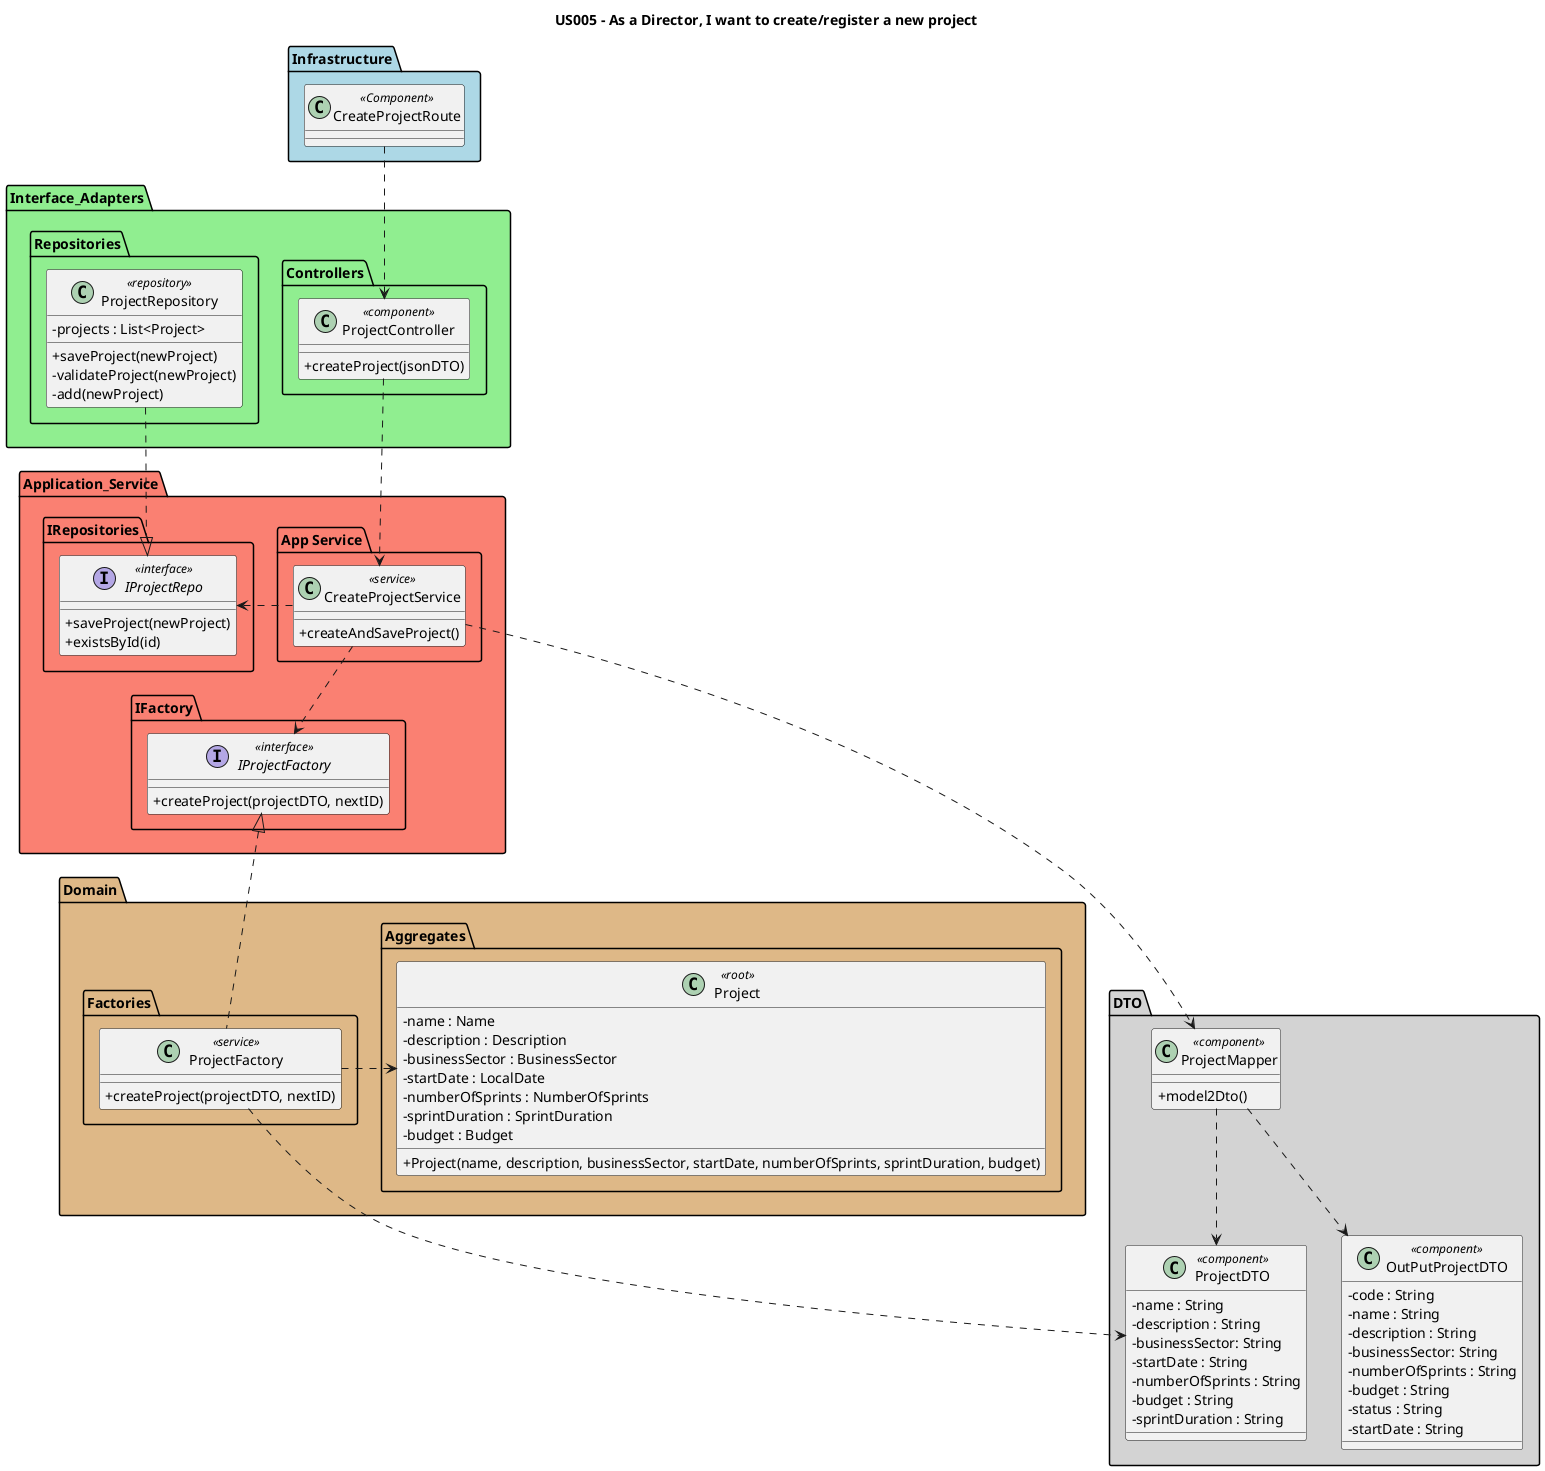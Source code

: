@startuml
'https://plantuml.com/class-diagram

skinparam classAttributeIconSize 0

title US005 - As a Director, I want to create/register a new project

package "Infrastructure" <<Package>>  #lightblue {
class "CreateProjectRoute" as infra <<Component>>{
}
}

package Interface_Adapters <<Package>> #lightgreen{
package "Controllers" <<Package>> {
class "ProjectController" as Ctrl <<component>> {
+createProject(jsonDTO)
}
}
package Repositories <<Package>> {
class "ProjectRepository" as projectRepo <<repository>> {
-projects : List<Project>
+saveProject(newProject)
-validateProject(newProject)
-add(newProject)
}
}
}

package Domain <<Package>> #burlywood{
package "Aggregates" <<Package>> {
class "Project" as project <<root>> {
-name : Name
-description : Description
-businessSector : BusinessSector
-startDate : LocalDate
-numberOfSprints : NumberOfSprints
-sprintDuration : SprintDuration
-budget : Budget
+Project(name, description, businessSector, startDate, numberOfSprints, sprintDuration, budget)
}
}
package "Factories" <<Package>> {
class "ProjectFactory" as factory <<service>> {
+createProject(projectDTO, nextID)
}
}
}

package "DTO" <<Package>> #lightgrey{
class "ProjectMapper" as mapper <<component>> {
+model2Dto()
}

class "ProjectDTO" as projectDTO <<component>> {
-name : String
-description : String
-businessSector: String
-startDate : String
-numberOfSprints : String
-budget : String
-sprintDuration : String
}

class "OutPutProjectDTO" as outPutDTO <<component>> {
-code : String
-name : String
-description : String
-businessSector: String
-numberOfSprints : String
-budget : String
-status : String
-startDate : String
}
}

package Application_Service <<Package>> #salmon {
package IFactory <<Package>> {
interface "IProjectFactory" as inter <<interface>>{
+createProject(projectDTO, nextID)
}
}
package IRepositories <<Package>> {
interface "IProjectRepo" as iRepo <<interface>>{
+saveProject(newProject)
+existsById(id)
}
}

package "App Service" <<Package>> {
class "CreateProjectService" as service <<service>> {
+createAndSaveProject()
}
}
}

infra ..> Ctrl
Ctrl ..> service
projectRepo ..|> iRepo
service .left.> iRepo
service ..> inter
service ..> mapper
factory .up.|> inter
factory .right.> project
factory ..> projectDTO
mapper ..> projectDTO
mapper ..> outPutDTO


@enduml